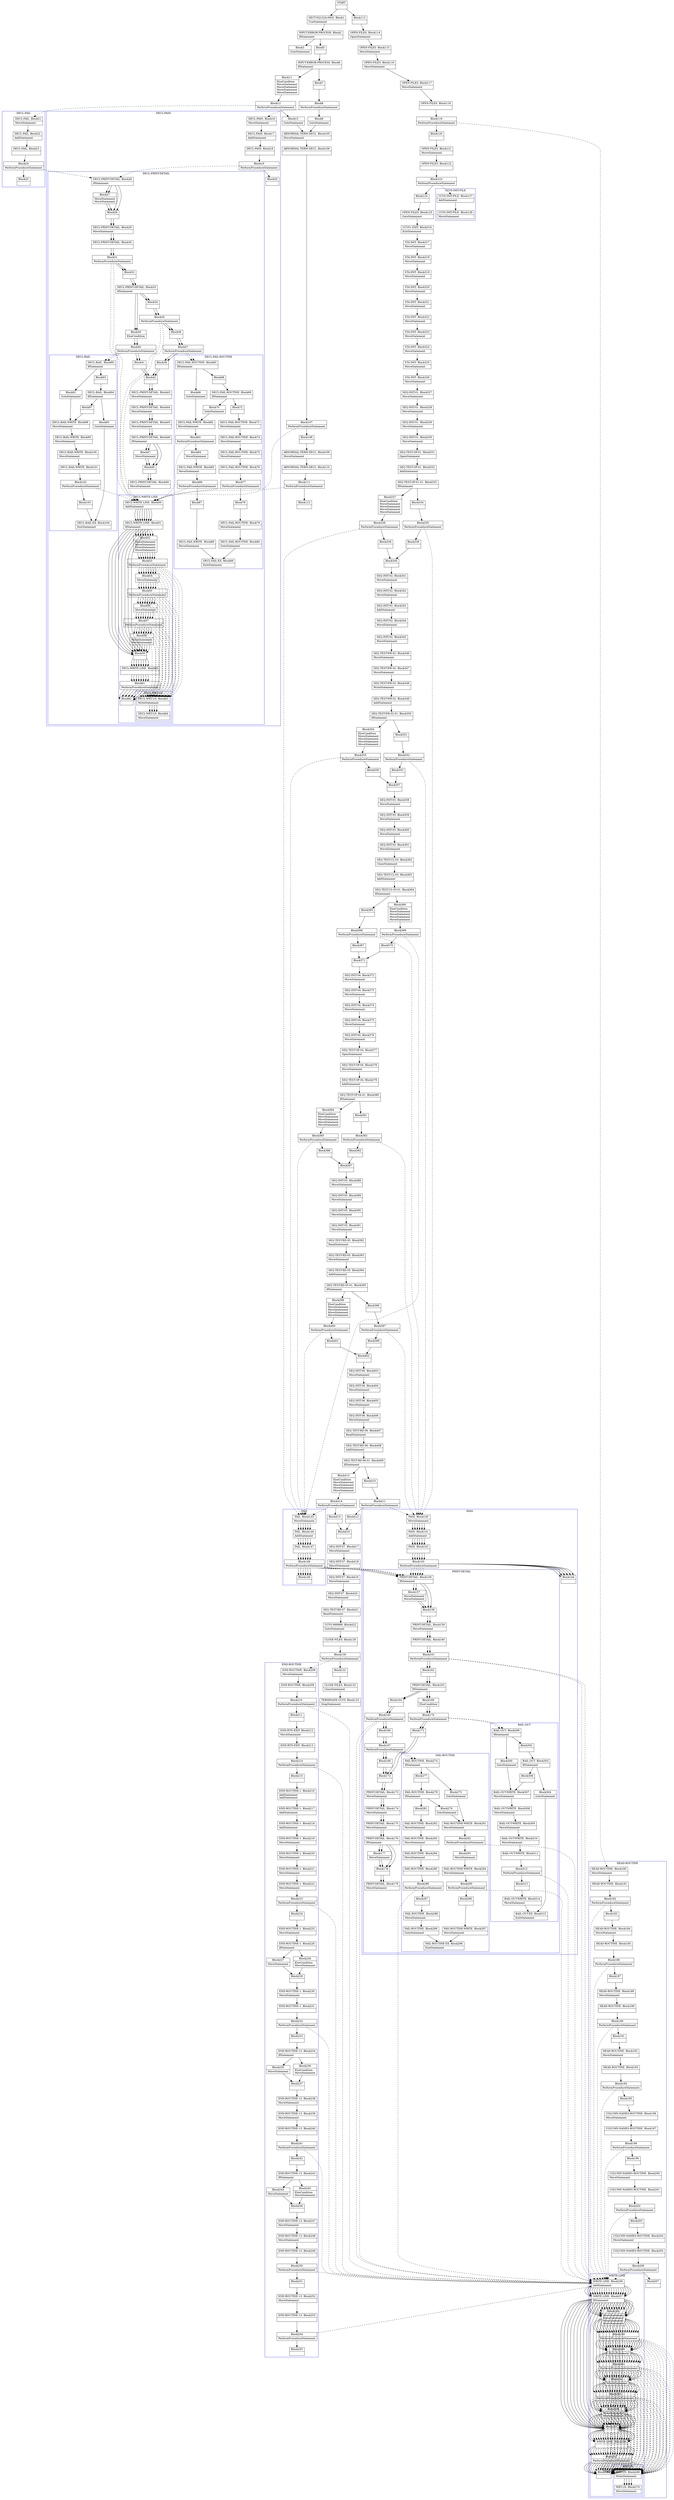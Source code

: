digraph Cfg {
compound=true;
node [
shape = "record"
]

edge [
arrowtail = "empty"
]
Block0 [
label = "{START|}"
]
Block1 [
label = "{SECT-SQ122A-0002. Block1|UseStatement\l}"
]
Block2 [
label = "{INPUT-ERROR-PROCESS. Block2|IfStatement\l}"
]
Block3 [
label = "{Block3|GotoStatement\l}"
]
Block5 [
label = "{Block5|}"
]
Block6 [
label = "{INPUT-ERROR-PROCESS. Block6|IfStatement\l}"
]
Block7 [
label = "{Block7|}"
]
Block8 [
label = "{Block8|PerformProcedureStatement\l}"
]
subgraph cluster_1{
color = blue;
label = "DECL-PASS";
Block16 [
label = "{DECL-PASS. Block16|MoveStatement\l}"
]
Block17 [
label = "{DECL-PASS. Block17|AddStatement\l}"
]
Block18 [
label = "{DECL-PASS. Block18|}"
]
Block19 [
label = "{Block19|PerformProcedureStatement\l}"
]
subgraph cluster_3{
color = blue;
label = "DECL-PRINT-DETAIL";
Block26 [
label = "{DECL-PRINT-DETAIL. Block26|IfStatement\l}"
]
Block27 [
label = "{Block27|MoveStatement\lMoveStatement\l}"
]
Block28 [
label = "{Block28|}"
]
Block29 [
label = "{DECL-PRINT-DETAIL. Block29|MoveStatement\l}"
]
Block30 [
label = "{DECL-PRINT-DETAIL. Block30|}"
]
Block31 [
label = "{Block31|PerformProcedureStatement\l}"
]
subgraph cluster_5{
color = blue;
label = "DECL-WRITE-LINE";
Block50 [
label = "{DECL-WRITE-LINE. Block50|AddStatement\l}"
]
Block51 [
label = "{DECL-WRITE-LINE. Block51|IfStatement\l}"
]
Block52 [
label = "{Block52|MoveStatement\lMoveStatement\lWriteStatement\lMoveStatement\l}"
]
Block53 [
label = "{Block53|PerformProcedureStatement\l}"
]
subgraph cluster_9{
color = blue;
label = "DECL-WRT-LN";
Block63 [
label = "{DECL-WRT-LN. Block63|WriteStatement\l}"
]
Block64 [
label = "{DECL-WRT-LN. Block64|MoveStatement\l}"
]
Block63 -> Block64

}
Block53 -> Block63 [style=dashed]

Block54 [
label = "{Block54|MoveStatement\l}"
]
Block55 [
label = "{Block55|PerformProcedureStatement\l}"
]
subgraph cluster_10{
color = blue;
label = "DECL-WRT-LN";
Block63 [
label = "{DECL-WRT-LN. Block63|WriteStatement\l}"
]
Block64 [
label = "{DECL-WRT-LN. Block64|MoveStatement\l}"
]
Block63 -> Block64

}
Block55 -> Block63 [style=dashed]

Block56 [
label = "{Block56|MoveStatement\l}"
]
Block57 [
label = "{Block57|PerformProcedureStatement\l}"
]
subgraph cluster_11{
color = blue;
label = "DECL-WRT-LN";
Block63 [
label = "{DECL-WRT-LN. Block63|WriteStatement\l}"
]
Block64 [
label = "{DECL-WRT-LN. Block64|MoveStatement\l}"
]
Block63 -> Block64

}
Block57 -> Block63 [style=dashed]

Block58 [
label = "{Block58|MoveStatement\lMoveStatement\l}"
]
Block59 [
label = "{Block59|}"
]
Block60 [
label = "{DECL-WRITE-LINE. Block60|}"
]
Block61 [
label = "{Block61|PerformProcedureStatement\l}"
]
subgraph cluster_12{
color = blue;
label = "DECL-WRT-LN";
Block63 [
label = "{DECL-WRT-LN. Block63|WriteStatement\l}"
]
Block64 [
label = "{DECL-WRT-LN. Block64|MoveStatement\l}"
]
Block63 -> Block64

}
Block61 -> Block63 [style=dashed]

Block62 [
label = "{Block62|}"
]
Block50 -> Block51
Block51 -> Block52
Block51 -> Block59
Block52 -> Block53
Block53 -> Block54
Block54 -> Block55
Block55 -> Block56
Block56 -> Block57
Block57 -> Block58
Block58 -> Block59
Block59 -> Block60
Block60 -> Block61
Block61 -> Block62

}
Block31 -> Block50 [style=dashed]

Block32 [
label = "{Block32|}"
]
Block33 [
label = "{DECL-PRINT-DETAIL. Block33|IfStatement\l}"
]
Block34 [
label = "{Block34|}"
]
Block35 [
label = "{Block35|PerformProcedureStatement\l}"
]
subgraph cluster_6{
color = blue;
label = "DECL-WRITE-LINE";
Block50 [
label = "{DECL-WRITE-LINE. Block50|AddStatement\l}"
]
Block51 [
label = "{DECL-WRITE-LINE. Block51|IfStatement\l}"
]
Block52 [
label = "{Block52|MoveStatement\lMoveStatement\lWriteStatement\lMoveStatement\l}"
]
Block53 [
label = "{Block53|PerformProcedureStatement\l}"
]
Block53 -> Block63 [style=dashed]

Block54 [
label = "{Block54|MoveStatement\l}"
]
Block55 [
label = "{Block55|PerformProcedureStatement\l}"
]
Block55 -> Block63 [style=dashed]

Block56 [
label = "{Block56|MoveStatement\l}"
]
Block57 [
label = "{Block57|PerformProcedureStatement\l}"
]
Block57 -> Block63 [style=dashed]

Block58 [
label = "{Block58|MoveStatement\lMoveStatement\l}"
]
Block59 [
label = "{Block59|}"
]
Block60 [
label = "{DECL-WRITE-LINE. Block60|}"
]
Block61 [
label = "{Block61|PerformProcedureStatement\l}"
]
Block61 -> Block63 [style=dashed]

Block62 [
label = "{Block62|}"
]
Block50 -> Block51
Block51 -> Block52
Block51 -> Block59
Block52 -> Block53
Block53 -> Block54
Block54 -> Block55
Block55 -> Block56
Block56 -> Block57
Block57 -> Block58
Block58 -> Block59
Block59 -> Block60
Block60 -> Block61
Block61 -> Block62

}
Block35 -> Block50 [style=dashed]

Block36 [
label = "{Block36|}"
]
Block37 [
label = "{Block37|PerformProcedureStatement\l}"
]
subgraph cluster_7{
color = blue;
label = "DECL-FAIL-ROUTINE";
Block65 [
label = "{DECL-FAIL-ROUTINE. Block65|IfStatement\l}"
]
Block66 [
label = "{Block66|GotoStatement\l}"
]
Block82 [
label = "{DECL-FAIL-WRITE. Block82|MoveStatement\l}"
]
Block83 [
label = "{Block83|PerformProcedureStatement\l}"
]
subgraph cluster_14{
color = blue;
label = "DECL-WRITE-LINE";
Block50 [
label = "{DECL-WRITE-LINE. Block50|AddStatement\l}"
]
Block51 [
label = "{DECL-WRITE-LINE. Block51|IfStatement\l}"
]
Block52 [
label = "{Block52|MoveStatement\lMoveStatement\lWriteStatement\lMoveStatement\l}"
]
Block53 [
label = "{Block53|PerformProcedureStatement\l}"
]
Block53 -> Block63 [style=dashed]

Block54 [
label = "{Block54|MoveStatement\l}"
]
Block55 [
label = "{Block55|PerformProcedureStatement\l}"
]
Block55 -> Block63 [style=dashed]

Block56 [
label = "{Block56|MoveStatement\l}"
]
Block57 [
label = "{Block57|PerformProcedureStatement\l}"
]
Block57 -> Block63 [style=dashed]

Block58 [
label = "{Block58|MoveStatement\lMoveStatement\l}"
]
Block59 [
label = "{Block59|}"
]
Block60 [
label = "{DECL-WRITE-LINE. Block60|}"
]
Block61 [
label = "{Block61|PerformProcedureStatement\l}"
]
Block61 -> Block63 [style=dashed]

Block62 [
label = "{Block62|}"
]
Block50 -> Block51
Block51 -> Block52
Block51 -> Block59
Block52 -> Block53
Block53 -> Block54
Block54 -> Block55
Block55 -> Block56
Block56 -> Block57
Block57 -> Block58
Block58 -> Block59
Block59 -> Block60
Block60 -> Block61
Block61 -> Block62

}
Block83 -> Block50 [style=dashed]

Block84 [
label = "{Block84|MoveStatement\l}"
]
Block85 [
label = "{DECL-FAIL-WRITE. Block85|MoveStatement\l}"
]
Block86 [
label = "{Block86|PerformProcedureStatement\l}"
]
subgraph cluster_15{
color = blue;
label = "DECL-WRITE-LINE";
Block50 [
label = "{DECL-WRITE-LINE. Block50|AddStatement\l}"
]
Block51 [
label = "{DECL-WRITE-LINE. Block51|IfStatement\l}"
]
Block52 [
label = "{Block52|MoveStatement\lMoveStatement\lWriteStatement\lMoveStatement\l}"
]
Block53 [
label = "{Block53|PerformProcedureStatement\l}"
]
Block53 -> Block63 [style=dashed]

Block54 [
label = "{Block54|MoveStatement\l}"
]
Block55 [
label = "{Block55|PerformProcedureStatement\l}"
]
Block55 -> Block63 [style=dashed]

Block56 [
label = "{Block56|MoveStatement\l}"
]
Block57 [
label = "{Block57|PerformProcedureStatement\l}"
]
Block57 -> Block63 [style=dashed]

Block58 [
label = "{Block58|MoveStatement\lMoveStatement\l}"
]
Block59 [
label = "{Block59|}"
]
Block60 [
label = "{DECL-WRITE-LINE. Block60|}"
]
Block61 [
label = "{Block61|PerformProcedureStatement\l}"
]
Block61 -> Block63 [style=dashed]

Block62 [
label = "{Block62|}"
]
Block50 -> Block51
Block51 -> Block52
Block51 -> Block59
Block52 -> Block53
Block53 -> Block54
Block54 -> Block55
Block55 -> Block56
Block56 -> Block57
Block57 -> Block58
Block58 -> Block59
Block59 -> Block60
Block60 -> Block61
Block61 -> Block62

}
Block86 -> Block50 [style=dashed]

Block87 [
label = "{Block87|}"
]
Block88 [
label = "{DECL-FAIL-WRITE. Block88|MoveStatement\l}"
]
Block89 [
label = "{DECL-FAIL-EX. Block89|ExitStatement\l}"
]
Block68 [
label = "{Block68|}"
]
Block69 [
label = "{DECL-FAIL-ROUTINE. Block69|IfStatement\l}"
]
Block70 [
label = "{Block70|GotoStatement\l}"
]
Block72 [
label = "{Block72|}"
]
Block73 [
label = "{DECL-FAIL-ROUTINE. Block73|MoveStatement\l}"
]
Block74 [
label = "{DECL-FAIL-ROUTINE. Block74|MoveStatement\l}"
]
Block75 [
label = "{DECL-FAIL-ROUTINE. Block75|MoveStatement\l}"
]
Block76 [
label = "{DECL-FAIL-ROUTINE. Block76|}"
]
Block77 [
label = "{Block77|PerformProcedureStatement\l}"
]
subgraph cluster_13{
color = blue;
label = "DECL-WRITE-LINE";
Block50 [
label = "{DECL-WRITE-LINE. Block50|AddStatement\l}"
]
Block51 [
label = "{DECL-WRITE-LINE. Block51|IfStatement\l}"
]
Block52 [
label = "{Block52|MoveStatement\lMoveStatement\lWriteStatement\lMoveStatement\l}"
]
Block53 [
label = "{Block53|PerformProcedureStatement\l}"
]
Block53 -> Block63 [style=dashed]

Block54 [
label = "{Block54|MoveStatement\l}"
]
Block55 [
label = "{Block55|PerformProcedureStatement\l}"
]
Block55 -> Block63 [style=dashed]

Block56 [
label = "{Block56|MoveStatement\l}"
]
Block57 [
label = "{Block57|PerformProcedureStatement\l}"
]
Block57 -> Block63 [style=dashed]

Block58 [
label = "{Block58|MoveStatement\lMoveStatement\l}"
]
Block59 [
label = "{Block59|}"
]
Block60 [
label = "{DECL-WRITE-LINE. Block60|}"
]
Block61 [
label = "{Block61|PerformProcedureStatement\l}"
]
Block61 -> Block63 [style=dashed]

Block62 [
label = "{Block62|}"
]
Block50 -> Block51
Block51 -> Block52
Block51 -> Block59
Block52 -> Block53
Block53 -> Block54
Block54 -> Block55
Block55 -> Block56
Block56 -> Block57
Block57 -> Block58
Block58 -> Block59
Block59 -> Block60
Block60 -> Block61
Block61 -> Block62

}
Block77 -> Block50 [style=dashed]

Block78 [
label = "{Block78|}"
]
Block79 [
label = "{DECL-FAIL-ROUTINE. Block79|MoveStatement\l}"
]
Block80 [
label = "{DECL-FAIL-ROUTINE. Block80|GotoStatement\l}"
]
Block65 -> Block66
Block65 -> Block68
Block66 -> Block82
Block82 -> Block83
Block83 -> Block84
Block84 -> Block85
Block85 -> Block86
Block86 -> Block87
Block87 -> Block88
Block88 -> Block89
Block68 -> Block69
Block69 -> Block70
Block69 -> Block72
Block70 -> Block82
Block72 -> Block73
Block73 -> Block74
Block74 -> Block75
Block75 -> Block76
Block76 -> Block77
Block77 -> Block78
Block78 -> Block79
Block79 -> Block80
Block80 -> Block89

}
Block37 -> Block65 [style=dashed]

Block38 [
label = "{Block38|}"
]
Block42 [
label = "{Block42|}"
]
Block43 [
label = "{DECL-PRINT-DETAIL. Block43|MoveStatement\l}"
]
Block44 [
label = "{DECL-PRINT-DETAIL. Block44|MoveStatement\l}"
]
Block45 [
label = "{DECL-PRINT-DETAIL. Block45|MoveStatement\l}"
]
Block46 [
label = "{DECL-PRINT-DETAIL. Block46|IfStatement\l}"
]
Block47 [
label = "{Block47|MoveStatement\l}"
]
Block48 [
label = "{Block48|}"
]
Block49 [
label = "{DECL-PRINT-DETAIL. Block49|MoveStatement\l}"
]
Block39 [
label = "{Block39|ElseCondition\l}"
]
Block40 [
label = "{Block40|PerformProcedureStatement\l}"
]
subgraph cluster_8{
color = blue;
label = "DECL-BAIL";
Block90 [
label = "{DECL-BAIL. Block90|IfStatement\l}"
]
Block91 [
label = "{Block91|GotoStatement\l}"
]
Block98 [
label = "{DECL-BAIL-WRITE. Block98|MoveStatement\l}"
]
Block99 [
label = "{DECL-BAIL-WRITE. Block99|MoveStatement\l}"
]
Block100 [
label = "{DECL-BAIL-WRITE. Block100|MoveStatement\l}"
]
Block101 [
label = "{DECL-BAIL-WRITE. Block101|}"
]
Block102 [
label = "{Block102|PerformProcedureStatement\l}"
]
subgraph cluster_16{
color = blue;
label = "DECL-WRITE-LINE";
Block50 [
label = "{DECL-WRITE-LINE. Block50|AddStatement\l}"
]
Block51 [
label = "{DECL-WRITE-LINE. Block51|IfStatement\l}"
]
Block52 [
label = "{Block52|MoveStatement\lMoveStatement\lWriteStatement\lMoveStatement\l}"
]
Block53 [
label = "{Block53|PerformProcedureStatement\l}"
]
Block53 -> Block63 [style=dashed]

Block54 [
label = "{Block54|MoveStatement\l}"
]
Block55 [
label = "{Block55|PerformProcedureStatement\l}"
]
Block55 -> Block63 [style=dashed]

Block56 [
label = "{Block56|MoveStatement\l}"
]
Block57 [
label = "{Block57|PerformProcedureStatement\l}"
]
Block57 -> Block63 [style=dashed]

Block58 [
label = "{Block58|MoveStatement\lMoveStatement\l}"
]
Block59 [
label = "{Block59|}"
]
Block60 [
label = "{DECL-WRITE-LINE. Block60|}"
]
Block61 [
label = "{Block61|PerformProcedureStatement\l}"
]
Block61 -> Block63 [style=dashed]

Block62 [
label = "{Block62|}"
]
Block50 -> Block51
Block51 -> Block52
Block51 -> Block59
Block52 -> Block53
Block53 -> Block54
Block54 -> Block55
Block55 -> Block56
Block56 -> Block57
Block57 -> Block58
Block58 -> Block59
Block59 -> Block60
Block60 -> Block61
Block61 -> Block62

}
Block102 -> Block50 [style=dashed]

Block103 [
label = "{Block103|}"
]
Block104 [
label = "{DECL-BAIL-EX. Block104|ExitStatement\l}"
]
Block93 [
label = "{Block93|}"
]
Block94 [
label = "{DECL-BAIL. Block94|IfStatement\l}"
]
Block95 [
label = "{Block95|GotoStatement\l}"
]
Block97 [
label = "{Block97|}"
]
Block90 -> Block91
Block90 -> Block93
Block91 -> Block98
Block98 -> Block99
Block99 -> Block100
Block100 -> Block101
Block101 -> Block102
Block102 -> Block103
Block103 -> Block104
Block93 -> Block94
Block94 -> Block95
Block94 -> Block97
Block95 -> Block104
Block97 -> Block98

}
Block40 -> Block90 [style=dashed]

Block41 [
label = "{Block41|}"
]
Block26 -> Block27
Block26 -> Block28
Block27 -> Block28
Block28 -> Block29
Block29 -> Block30
Block30 -> Block31
Block31 -> Block32
Block32 -> Block33
Block33 -> Block34
Block33 -> Block39
Block34 -> Block35
Block35 -> Block36
Block36 -> Block37
Block37 -> Block38
Block38 -> Block42
Block42 -> Block43
Block43 -> Block44
Block44 -> Block45
Block45 -> Block46
Block46 -> Block47
Block46 -> Block48
Block47 -> Block48
Block48 -> Block49
Block39 -> Block40
Block40 -> Block41
Block41 -> Block42

}
Block19 -> Block26 [style=dashed]

Block20 [
label = "{Block20|}"
]
Block16 -> Block17
Block17 -> Block18
Block18 -> Block19
Block19 -> Block20

}
Block8 -> Block16 [style=dashed]

Block9 [
label = "{Block9|GotoStatement\l}"
]
Block105 [
label = "{ABNORMAL-TERM-DECL. Block105|MoveStatement\l}"
]
Block106 [
label = "{ABNORMAL-TERM-DECL. Block106|}"
]
Block107 [
label = "{Block107|PerformProcedureStatement\l}"
]
subgraph cluster_17{
color = blue;
label = "DECL-WRITE-LINE";
Block50 [
label = "{DECL-WRITE-LINE. Block50|AddStatement\l}"
]
Block51 [
label = "{DECL-WRITE-LINE. Block51|IfStatement\l}"
]
Block52 [
label = "{Block52|MoveStatement\lMoveStatement\lWriteStatement\lMoveStatement\l}"
]
Block53 [
label = "{Block53|PerformProcedureStatement\l}"
]
Block53 -> Block63 [style=dashed]

Block54 [
label = "{Block54|MoveStatement\l}"
]
Block55 [
label = "{Block55|PerformProcedureStatement\l}"
]
Block55 -> Block63 [style=dashed]

Block56 [
label = "{Block56|MoveStatement\l}"
]
Block57 [
label = "{Block57|PerformProcedureStatement\l}"
]
Block57 -> Block63 [style=dashed]

Block58 [
label = "{Block58|MoveStatement\lMoveStatement\l}"
]
Block59 [
label = "{Block59|}"
]
Block60 [
label = "{DECL-WRITE-LINE. Block60|}"
]
Block61 [
label = "{Block61|PerformProcedureStatement\l}"
]
Block61 -> Block63 [style=dashed]

Block62 [
label = "{Block62|}"
]
Block50 -> Block51
Block51 -> Block52
Block51 -> Block59
Block52 -> Block53
Block53 -> Block54
Block54 -> Block55
Block55 -> Block56
Block56 -> Block57
Block57 -> Block58
Block58 -> Block59
Block59 -> Block60
Block60 -> Block61
Block61 -> Block62

}
Block107 -> Block50 [style=dashed]

Block108 [
label = "{Block108|}"
]
Block109 [
label = "{ABNORMAL-TERM-DECL. Block109|MoveStatement\l}"
]
Block110 [
label = "{ABNORMAL-TERM-DECL. Block110|}"
]
Block111 [
label = "{Block111|PerformProcedureStatement\l}"
]
subgraph cluster_18{
color = blue;
label = "DECL-WRITE-LINE";
Block50 [
label = "{DECL-WRITE-LINE. Block50|AddStatement\l}"
]
Block51 [
label = "{DECL-WRITE-LINE. Block51|IfStatement\l}"
]
Block52 [
label = "{Block52|MoveStatement\lMoveStatement\lWriteStatement\lMoveStatement\l}"
]
Block53 [
label = "{Block53|PerformProcedureStatement\l}"
]
Block53 -> Block63 [style=dashed]

Block54 [
label = "{Block54|MoveStatement\l}"
]
Block55 [
label = "{Block55|PerformProcedureStatement\l}"
]
Block55 -> Block63 [style=dashed]

Block56 [
label = "{Block56|MoveStatement\l}"
]
Block57 [
label = "{Block57|PerformProcedureStatement\l}"
]
Block57 -> Block63 [style=dashed]

Block58 [
label = "{Block58|MoveStatement\lMoveStatement\l}"
]
Block59 [
label = "{Block59|}"
]
Block60 [
label = "{DECL-WRITE-LINE. Block60|}"
]
Block61 [
label = "{Block61|PerformProcedureStatement\l}"
]
Block61 -> Block63 [style=dashed]

Block62 [
label = "{Block62|}"
]
Block50 -> Block51
Block51 -> Block52
Block51 -> Block59
Block52 -> Block53
Block53 -> Block54
Block54 -> Block55
Block55 -> Block56
Block56 -> Block57
Block57 -> Block58
Block58 -> Block59
Block59 -> Block60
Block60 -> Block61
Block61 -> Block62

}
Block111 -> Block50 [style=dashed]

Block112 [
label = "{Block112|}"
]
Block11 [
label = "{Block11|ElseCondition\lMoveStatement\lMoveStatement\lMoveStatement\lMoveStatement\l}"
]
Block12 [
label = "{Block12|PerformProcedureStatement\l}"
]
subgraph cluster_2{
color = blue;
label = "DECL-FAIL";
Block21 [
label = "{DECL-FAIL. Block21|MoveStatement\l}"
]
Block22 [
label = "{DECL-FAIL. Block22|AddStatement\l}"
]
Block23 [
label = "{DECL-FAIL. Block23|}"
]
Block24 [
label = "{Block24|PerformProcedureStatement\l}"
]
subgraph cluster_4{
color = blue;
label = "DECL-PRINT-DETAIL";
Block26 [
label = "{DECL-PRINT-DETAIL. Block26|IfStatement\l}"
]
Block27 [
label = "{Block27|MoveStatement\lMoveStatement\l}"
]
Block28 [
label = "{Block28|}"
]
Block29 [
label = "{DECL-PRINT-DETAIL. Block29|MoveStatement\l}"
]
Block30 [
label = "{DECL-PRINT-DETAIL. Block30|}"
]
Block31 [
label = "{Block31|PerformProcedureStatement\l}"
]
Block31 -> Block50 [style=dashed]

Block32 [
label = "{Block32|}"
]
Block33 [
label = "{DECL-PRINT-DETAIL. Block33|IfStatement\l}"
]
Block34 [
label = "{Block34|}"
]
Block35 [
label = "{Block35|PerformProcedureStatement\l}"
]
Block35 -> Block50 [style=dashed]

Block36 [
label = "{Block36|}"
]
Block37 [
label = "{Block37|PerformProcedureStatement\l}"
]
Block37 -> Block65 [style=dashed]

Block38 [
label = "{Block38|}"
]
Block42 [
label = "{Block42|}"
]
Block43 [
label = "{DECL-PRINT-DETAIL. Block43|MoveStatement\l}"
]
Block44 [
label = "{DECL-PRINT-DETAIL. Block44|MoveStatement\l}"
]
Block45 [
label = "{DECL-PRINT-DETAIL. Block45|MoveStatement\l}"
]
Block46 [
label = "{DECL-PRINT-DETAIL. Block46|IfStatement\l}"
]
Block47 [
label = "{Block47|MoveStatement\l}"
]
Block48 [
label = "{Block48|}"
]
Block49 [
label = "{DECL-PRINT-DETAIL. Block49|MoveStatement\l}"
]
Block39 [
label = "{Block39|ElseCondition\l}"
]
Block40 [
label = "{Block40|PerformProcedureStatement\l}"
]
Block40 -> Block90 [style=dashed]

Block41 [
label = "{Block41|}"
]
Block26 -> Block27
Block26 -> Block28
Block27 -> Block28
Block28 -> Block29
Block29 -> Block30
Block30 -> Block31
Block31 -> Block32
Block32 -> Block33
Block33 -> Block34
Block33 -> Block39
Block34 -> Block35
Block35 -> Block36
Block36 -> Block37
Block37 -> Block38
Block38 -> Block42
Block42 -> Block43
Block43 -> Block44
Block44 -> Block45
Block45 -> Block46
Block46 -> Block47
Block46 -> Block48
Block47 -> Block48
Block48 -> Block49
Block39 -> Block40
Block40 -> Block41
Block41 -> Block42

}
Block24 -> Block26 [style=dashed]

Block25 [
label = "{Block25|}"
]
Block21 -> Block22
Block22 -> Block23
Block23 -> Block24
Block24 -> Block25

}
Block12 -> Block21 [style=dashed]

Block13 [
label = "{Block13|GotoStatement\l}"
]
Block113 [
label = "{Block113|}"
]
Block114 [
label = "{OPEN-FILES. Block114|OpenStatement\l}"
]
Block115 [
label = "{OPEN-FILES. Block115|MoveStatement\l}"
]
Block116 [
label = "{OPEN-FILES. Block116|MoveStatement\l}"
]
Block117 [
label = "{OPEN-FILES. Block117|MoveStatement\l}"
]
Block118 [
label = "{OPEN-FILES. Block118|}"
]
Block119 [
label = "{Block119|PerformProcedureStatement\l}"
]
subgraph cluster_19{
color = blue;
label = "HEAD-ROUTINE";
Block180 [
label = "{HEAD-ROUTINE. Block180|MoveStatement\l}"
]
Block181 [
label = "{HEAD-ROUTINE. Block181|}"
]
Block182 [
label = "{Block182|PerformProcedureStatement\l}"
]
subgraph cluster_30{
color = blue;
label = "WRITE-LINE";
Block256 [
label = "{WRITE-LINE. Block256|AddStatement\l}"
]
Block257 [
label = "{WRITE-LINE. Block257|IfStatement\l}"
]
Block258 [
label = "{Block258|MoveStatement\lMoveStatement\lWriteStatement\lMoveStatement\l}"
]
Block259 [
label = "{Block259|PerformProcedureStatement\l}"
]
subgraph cluster_44{
color = blue;
label = "WRT-LN";
Block269 [
label = "{WRT-LN. Block269|WriteStatement\l}"
]
Block270 [
label = "{WRT-LN. Block270|MoveStatement\l}"
]
Block269 -> Block270

}
Block259 -> Block269 [style=dashed]

Block260 [
label = "{Block260|MoveStatement\l}"
]
Block261 [
label = "{Block261|PerformProcedureStatement\l}"
]
subgraph cluster_45{
color = blue;
label = "WRT-LN";
Block269 [
label = "{WRT-LN. Block269|WriteStatement\l}"
]
Block270 [
label = "{WRT-LN. Block270|MoveStatement\l}"
]
Block269 -> Block270

}
Block261 -> Block269 [style=dashed]

Block262 [
label = "{Block262|MoveStatement\l}"
]
Block263 [
label = "{Block263|PerformProcedureStatement\l}"
]
subgraph cluster_46{
color = blue;
label = "WRT-LN";
Block269 [
label = "{WRT-LN. Block269|WriteStatement\l}"
]
Block270 [
label = "{WRT-LN. Block270|MoveStatement\l}"
]
Block269 -> Block270

}
Block263 -> Block269 [style=dashed]

Block264 [
label = "{Block264|MoveStatement\lMoveStatement\l}"
]
Block265 [
label = "{Block265|}"
]
Block266 [
label = "{WRITE-LINE. Block266|}"
]
Block267 [
label = "{Block267|PerformProcedureStatement\l}"
]
subgraph cluster_47{
color = blue;
label = "WRT-LN";
Block269 [
label = "{WRT-LN. Block269|WriteStatement\l}"
]
Block270 [
label = "{WRT-LN. Block270|MoveStatement\l}"
]
Block269 -> Block270

}
Block267 -> Block269 [style=dashed]

Block268 [
label = "{Block268|}"
]
Block256 -> Block257
Block257 -> Block258
Block257 -> Block265
Block258 -> Block259
Block259 -> Block260
Block260 -> Block261
Block261 -> Block262
Block262 -> Block263
Block263 -> Block264
Block264 -> Block265
Block265 -> Block266
Block266 -> Block267
Block267 -> Block268

}
Block182 -> Block256 [style=dashed]

Block183 [
label = "{Block183|}"
]
Block184 [
label = "{HEAD-ROUTINE. Block184|MoveStatement\l}"
]
Block185 [
label = "{HEAD-ROUTINE. Block185|}"
]
Block186 [
label = "{Block186|PerformProcedureStatement\l}"
]
subgraph cluster_31{
color = blue;
label = "WRITE-LINE";
Block256 [
label = "{WRITE-LINE. Block256|AddStatement\l}"
]
Block257 [
label = "{WRITE-LINE. Block257|IfStatement\l}"
]
Block258 [
label = "{Block258|MoveStatement\lMoveStatement\lWriteStatement\lMoveStatement\l}"
]
Block259 [
label = "{Block259|PerformProcedureStatement\l}"
]
Block259 -> Block269 [style=dashed]

Block260 [
label = "{Block260|MoveStatement\l}"
]
Block261 [
label = "{Block261|PerformProcedureStatement\l}"
]
Block261 -> Block269 [style=dashed]

Block262 [
label = "{Block262|MoveStatement\l}"
]
Block263 [
label = "{Block263|PerformProcedureStatement\l}"
]
Block263 -> Block269 [style=dashed]

Block264 [
label = "{Block264|MoveStatement\lMoveStatement\l}"
]
Block265 [
label = "{Block265|}"
]
Block266 [
label = "{WRITE-LINE. Block266|}"
]
Block267 [
label = "{Block267|PerformProcedureStatement\l}"
]
Block267 -> Block269 [style=dashed]

Block268 [
label = "{Block268|}"
]
Block256 -> Block257
Block257 -> Block258
Block257 -> Block265
Block258 -> Block259
Block259 -> Block260
Block260 -> Block261
Block261 -> Block262
Block262 -> Block263
Block263 -> Block264
Block264 -> Block265
Block265 -> Block266
Block266 -> Block267
Block267 -> Block268

}
Block186 -> Block256 [style=dashed]

Block187 [
label = "{Block187|}"
]
Block188 [
label = "{HEAD-ROUTINE. Block188|MoveStatement\l}"
]
Block189 [
label = "{HEAD-ROUTINE. Block189|}"
]
Block190 [
label = "{Block190|PerformProcedureStatement\l}"
]
subgraph cluster_32{
color = blue;
label = "WRITE-LINE";
Block256 [
label = "{WRITE-LINE. Block256|AddStatement\l}"
]
Block257 [
label = "{WRITE-LINE. Block257|IfStatement\l}"
]
Block258 [
label = "{Block258|MoveStatement\lMoveStatement\lWriteStatement\lMoveStatement\l}"
]
Block259 [
label = "{Block259|PerformProcedureStatement\l}"
]
Block259 -> Block269 [style=dashed]

Block260 [
label = "{Block260|MoveStatement\l}"
]
Block261 [
label = "{Block261|PerformProcedureStatement\l}"
]
Block261 -> Block269 [style=dashed]

Block262 [
label = "{Block262|MoveStatement\l}"
]
Block263 [
label = "{Block263|PerformProcedureStatement\l}"
]
Block263 -> Block269 [style=dashed]

Block264 [
label = "{Block264|MoveStatement\lMoveStatement\l}"
]
Block265 [
label = "{Block265|}"
]
Block266 [
label = "{WRITE-LINE. Block266|}"
]
Block267 [
label = "{Block267|PerformProcedureStatement\l}"
]
Block267 -> Block269 [style=dashed]

Block268 [
label = "{Block268|}"
]
Block256 -> Block257
Block257 -> Block258
Block257 -> Block265
Block258 -> Block259
Block259 -> Block260
Block260 -> Block261
Block261 -> Block262
Block262 -> Block263
Block263 -> Block264
Block264 -> Block265
Block265 -> Block266
Block266 -> Block267
Block267 -> Block268

}
Block190 -> Block256 [style=dashed]

Block191 [
label = "{Block191|}"
]
Block192 [
label = "{HEAD-ROUTINE. Block192|MoveStatement\l}"
]
Block193 [
label = "{HEAD-ROUTINE. Block193|}"
]
Block194 [
label = "{Block194|PerformProcedureStatement\l}"
]
subgraph cluster_33{
color = blue;
label = "WRITE-LINE";
Block256 [
label = "{WRITE-LINE. Block256|AddStatement\l}"
]
Block257 [
label = "{WRITE-LINE. Block257|IfStatement\l}"
]
Block258 [
label = "{Block258|MoveStatement\lMoveStatement\lWriteStatement\lMoveStatement\l}"
]
Block259 [
label = "{Block259|PerformProcedureStatement\l}"
]
Block259 -> Block269 [style=dashed]

Block260 [
label = "{Block260|MoveStatement\l}"
]
Block261 [
label = "{Block261|PerformProcedureStatement\l}"
]
Block261 -> Block269 [style=dashed]

Block262 [
label = "{Block262|MoveStatement\l}"
]
Block263 [
label = "{Block263|PerformProcedureStatement\l}"
]
Block263 -> Block269 [style=dashed]

Block264 [
label = "{Block264|MoveStatement\lMoveStatement\l}"
]
Block265 [
label = "{Block265|}"
]
Block266 [
label = "{WRITE-LINE. Block266|}"
]
Block267 [
label = "{Block267|PerformProcedureStatement\l}"
]
Block267 -> Block269 [style=dashed]

Block268 [
label = "{Block268|}"
]
Block256 -> Block257
Block257 -> Block258
Block257 -> Block265
Block258 -> Block259
Block259 -> Block260
Block260 -> Block261
Block261 -> Block262
Block262 -> Block263
Block263 -> Block264
Block264 -> Block265
Block265 -> Block266
Block266 -> Block267
Block267 -> Block268

}
Block194 -> Block256 [style=dashed]

Block195 [
label = "{Block195|}"
]
Block196 [
label = "{COLUMN-NAMES-ROUTINE. Block196|MoveStatement\l}"
]
Block197 [
label = "{COLUMN-NAMES-ROUTINE. Block197|}"
]
Block198 [
label = "{Block198|PerformProcedureStatement\l}"
]
subgraph cluster_34{
color = blue;
label = "WRITE-LINE";
Block256 [
label = "{WRITE-LINE. Block256|AddStatement\l}"
]
Block257 [
label = "{WRITE-LINE. Block257|IfStatement\l}"
]
Block258 [
label = "{Block258|MoveStatement\lMoveStatement\lWriteStatement\lMoveStatement\l}"
]
Block259 [
label = "{Block259|PerformProcedureStatement\l}"
]
Block259 -> Block269 [style=dashed]

Block260 [
label = "{Block260|MoveStatement\l}"
]
Block261 [
label = "{Block261|PerformProcedureStatement\l}"
]
Block261 -> Block269 [style=dashed]

Block262 [
label = "{Block262|MoveStatement\l}"
]
Block263 [
label = "{Block263|PerformProcedureStatement\l}"
]
Block263 -> Block269 [style=dashed]

Block264 [
label = "{Block264|MoveStatement\lMoveStatement\l}"
]
Block265 [
label = "{Block265|}"
]
Block266 [
label = "{WRITE-LINE. Block266|}"
]
Block267 [
label = "{Block267|PerformProcedureStatement\l}"
]
Block267 -> Block269 [style=dashed]

Block268 [
label = "{Block268|}"
]
Block256 -> Block257
Block257 -> Block258
Block257 -> Block265
Block258 -> Block259
Block259 -> Block260
Block260 -> Block261
Block261 -> Block262
Block262 -> Block263
Block263 -> Block264
Block264 -> Block265
Block265 -> Block266
Block266 -> Block267
Block267 -> Block268

}
Block198 -> Block256 [style=dashed]

Block199 [
label = "{Block199|}"
]
Block200 [
label = "{COLUMN-NAMES-ROUTINE. Block200|MoveStatement\l}"
]
Block201 [
label = "{COLUMN-NAMES-ROUTINE. Block201|}"
]
Block202 [
label = "{Block202|PerformProcedureStatement\l}"
]
subgraph cluster_35{
color = blue;
label = "WRITE-LINE";
Block256 [
label = "{WRITE-LINE. Block256|AddStatement\l}"
]
Block257 [
label = "{WRITE-LINE. Block257|IfStatement\l}"
]
Block258 [
label = "{Block258|MoveStatement\lMoveStatement\lWriteStatement\lMoveStatement\l}"
]
Block259 [
label = "{Block259|PerformProcedureStatement\l}"
]
Block259 -> Block269 [style=dashed]

Block260 [
label = "{Block260|MoveStatement\l}"
]
Block261 [
label = "{Block261|PerformProcedureStatement\l}"
]
Block261 -> Block269 [style=dashed]

Block262 [
label = "{Block262|MoveStatement\l}"
]
Block263 [
label = "{Block263|PerformProcedureStatement\l}"
]
Block263 -> Block269 [style=dashed]

Block264 [
label = "{Block264|MoveStatement\lMoveStatement\l}"
]
Block265 [
label = "{Block265|}"
]
Block266 [
label = "{WRITE-LINE. Block266|}"
]
Block267 [
label = "{Block267|PerformProcedureStatement\l}"
]
Block267 -> Block269 [style=dashed]

Block268 [
label = "{Block268|}"
]
Block256 -> Block257
Block257 -> Block258
Block257 -> Block265
Block258 -> Block259
Block259 -> Block260
Block260 -> Block261
Block261 -> Block262
Block262 -> Block263
Block263 -> Block264
Block264 -> Block265
Block265 -> Block266
Block266 -> Block267
Block267 -> Block268

}
Block202 -> Block256 [style=dashed]

Block203 [
label = "{Block203|}"
]
Block204 [
label = "{COLUMN-NAMES-ROUTINE. Block204|MoveStatement\l}"
]
Block205 [
label = "{COLUMN-NAMES-ROUTINE. Block205|}"
]
Block206 [
label = "{Block206|PerformProcedureStatement\l}"
]
subgraph cluster_36{
color = blue;
label = "WRITE-LINE";
Block256 [
label = "{WRITE-LINE. Block256|AddStatement\l}"
]
Block257 [
label = "{WRITE-LINE. Block257|IfStatement\l}"
]
Block258 [
label = "{Block258|MoveStatement\lMoveStatement\lWriteStatement\lMoveStatement\l}"
]
Block259 [
label = "{Block259|PerformProcedureStatement\l}"
]
Block259 -> Block269 [style=dashed]

Block260 [
label = "{Block260|MoveStatement\l}"
]
Block261 [
label = "{Block261|PerformProcedureStatement\l}"
]
Block261 -> Block269 [style=dashed]

Block262 [
label = "{Block262|MoveStatement\l}"
]
Block263 [
label = "{Block263|PerformProcedureStatement\l}"
]
Block263 -> Block269 [style=dashed]

Block264 [
label = "{Block264|MoveStatement\lMoveStatement\l}"
]
Block265 [
label = "{Block265|}"
]
Block266 [
label = "{WRITE-LINE. Block266|}"
]
Block267 [
label = "{Block267|PerformProcedureStatement\l}"
]
Block267 -> Block269 [style=dashed]

Block268 [
label = "{Block268|}"
]
Block256 -> Block257
Block257 -> Block258
Block257 -> Block265
Block258 -> Block259
Block259 -> Block260
Block260 -> Block261
Block261 -> Block262
Block262 -> Block263
Block263 -> Block264
Block264 -> Block265
Block265 -> Block266
Block266 -> Block267
Block267 -> Block268

}
Block206 -> Block256 [style=dashed]

Block207 [
label = "{Block207|}"
]
Block180 -> Block181
Block181 -> Block182
Block182 -> Block183
Block183 -> Block184
Block184 -> Block185
Block185 -> Block186
Block186 -> Block187
Block187 -> Block188
Block188 -> Block189
Block189 -> Block190
Block190 -> Block191
Block191 -> Block192
Block192 -> Block193
Block193 -> Block194
Block194 -> Block195
Block195 -> Block196
Block196 -> Block197
Block197 -> Block198
Block198 -> Block199
Block199 -> Block200
Block200 -> Block201
Block201 -> Block202
Block202 -> Block203
Block203 -> Block204
Block204 -> Block205
Block205 -> Block206
Block206 -> Block207

}
Block119 -> Block180 [style=dashed]

Block120 [
label = "{Block120|}"
]
Block121 [
label = "{OPEN-FILES. Block121|MoveStatement\l}"
]
Block122 [
label = "{OPEN-FILES. Block122|}"
]
Block123 [
label = "{Block123|PerformProcedureStatement\l}"
]
subgraph cluster_20{
color = blue;
label = "CCVS-INIT-FILE";
Block127 [
label = "{CCVS-INIT-FILE. Block127|AddStatement\l}"
]
Block128 [
label = "{CCVS-INIT-FILE. Block128|MoveStatement\l}"
]
Block127 -> Block128

}
Block123 -> Block127 [style=dashed]

Block124 [
label = "{Block124|}"
]
Block125 [
label = "{OPEN-FILES. Block125|GotoStatement\l}"
]
Block316 [
label = "{CCVS1-EXIT. Block316|ExitStatement\l}"
]
Block317 [
label = "{STA-INIT. Block317|MoveStatement\l}"
]
Block318 [
label = "{STA-INIT. Block318|MoveStatement\l}"
]
Block319 [
label = "{STA-INIT. Block319|MoveStatement\l}"
]
Block320 [
label = "{STA-INIT. Block320|MoveStatement\l}"
]
Block321 [
label = "{STA-INIT. Block321|MoveStatement\l}"
]
Block322 [
label = "{STA-INIT. Block322|MoveStatement\l}"
]
Block323 [
label = "{STA-INIT. Block323|MoveStatement\l}"
]
Block324 [
label = "{STA-INIT. Block324|MoveStatement\l}"
]
Block325 [
label = "{STA-INIT. Block325|MoveStatement\l}"
]
Block326 [
label = "{STA-INIT. Block326|MoveStatement\l}"
]
Block327 [
label = "{SEQ-INIT-01. Block327|MoveStatement\l}"
]
Block328 [
label = "{SEQ-INIT-01. Block328|MoveStatement\l}"
]
Block329 [
label = "{SEQ-INIT-01. Block329|MoveStatement\l}"
]
Block330 [
label = "{SEQ-INIT-01. Block330|MoveStatement\l}"
]
Block331 [
label = "{SEQ-TEST-OP-01. Block331|OpenStatement\l}"
]
Block332 [
label = "{SEQ-TEST-OP-01. Block332|AddStatement\l}"
]
Block333 [
label = "{SEQ-TEST-OP-01-01. Block333|IfStatement\l}"
]
Block334 [
label = "{Block334|}"
]
Block335 [
label = "{Block335|PerformProcedureStatement\l}"
]
subgraph cluster_53{
color = blue;
label = "PASS";
Block140 [
label = "{PASS. Block140|MoveStatement\l}"
]
Block141 [
label = "{PASS. Block141|AddStatement\l}"
]
Block142 [
label = "{PASS. Block142|}"
]
Block143 [
label = "{Block143|PerformProcedureStatement\l}"
]
subgraph cluster_23{
color = blue;
label = "PRINT-DETAIL";
Block156 [
label = "{PRINT-DETAIL. Block156|IfStatement\l}"
]
Block157 [
label = "{Block157|MoveStatement\lMoveStatement\l}"
]
Block158 [
label = "{Block158|}"
]
Block159 [
label = "{PRINT-DETAIL. Block159|MoveStatement\l}"
]
Block160 [
label = "{PRINT-DETAIL. Block160|}"
]
Block161 [
label = "{Block161|PerformProcedureStatement\l}"
]
subgraph cluster_26{
color = blue;
label = "WRITE-LINE";
Block256 [
label = "{WRITE-LINE. Block256|AddStatement\l}"
]
Block257 [
label = "{WRITE-LINE. Block257|IfStatement\l}"
]
Block258 [
label = "{Block258|MoveStatement\lMoveStatement\lWriteStatement\lMoveStatement\l}"
]
Block259 [
label = "{Block259|PerformProcedureStatement\l}"
]
Block259 -> Block269 [style=dashed]

Block260 [
label = "{Block260|MoveStatement\l}"
]
Block261 [
label = "{Block261|PerformProcedureStatement\l}"
]
Block261 -> Block269 [style=dashed]

Block262 [
label = "{Block262|MoveStatement\l}"
]
Block263 [
label = "{Block263|PerformProcedureStatement\l}"
]
Block263 -> Block269 [style=dashed]

Block264 [
label = "{Block264|MoveStatement\lMoveStatement\l}"
]
Block265 [
label = "{Block265|}"
]
Block266 [
label = "{WRITE-LINE. Block266|}"
]
Block267 [
label = "{Block267|PerformProcedureStatement\l}"
]
Block267 -> Block269 [style=dashed]

Block268 [
label = "{Block268|}"
]
Block256 -> Block257
Block257 -> Block258
Block257 -> Block265
Block258 -> Block259
Block259 -> Block260
Block260 -> Block261
Block261 -> Block262
Block262 -> Block263
Block263 -> Block264
Block264 -> Block265
Block265 -> Block266
Block266 -> Block267
Block267 -> Block268

}
Block161 -> Block256 [style=dashed]

Block162 [
label = "{Block162|}"
]
Block163 [
label = "{PRINT-DETAIL. Block163|IfStatement\l}"
]
Block164 [
label = "{Block164|}"
]
Block165 [
label = "{Block165|PerformProcedureStatement\l}"
]
subgraph cluster_27{
color = blue;
label = "WRITE-LINE";
Block256 [
label = "{WRITE-LINE. Block256|AddStatement\l}"
]
Block257 [
label = "{WRITE-LINE. Block257|IfStatement\l}"
]
Block258 [
label = "{Block258|MoveStatement\lMoveStatement\lWriteStatement\lMoveStatement\l}"
]
Block259 [
label = "{Block259|PerformProcedureStatement\l}"
]
Block259 -> Block269 [style=dashed]

Block260 [
label = "{Block260|MoveStatement\l}"
]
Block261 [
label = "{Block261|PerformProcedureStatement\l}"
]
Block261 -> Block269 [style=dashed]

Block262 [
label = "{Block262|MoveStatement\l}"
]
Block263 [
label = "{Block263|PerformProcedureStatement\l}"
]
Block263 -> Block269 [style=dashed]

Block264 [
label = "{Block264|MoveStatement\lMoveStatement\l}"
]
Block265 [
label = "{Block265|}"
]
Block266 [
label = "{WRITE-LINE. Block266|}"
]
Block267 [
label = "{Block267|PerformProcedureStatement\l}"
]
Block267 -> Block269 [style=dashed]

Block268 [
label = "{Block268|}"
]
Block256 -> Block257
Block257 -> Block258
Block257 -> Block265
Block258 -> Block259
Block259 -> Block260
Block260 -> Block261
Block261 -> Block262
Block262 -> Block263
Block263 -> Block264
Block264 -> Block265
Block265 -> Block266
Block266 -> Block267
Block267 -> Block268

}
Block165 -> Block256 [style=dashed]

Block166 [
label = "{Block166|}"
]
Block167 [
label = "{Block167|PerformProcedureStatement\l}"
]
subgraph cluster_28{
color = blue;
label = "FAIL-ROUTINE";
Block274 [
label = "{FAIL-ROUTINE. Block274|IfStatement\l}"
]
Block275 [
label = "{Block275|GotoStatement\l}"
]
Block291 [
label = "{FAIL-ROUTINE-WRITE. Block291|MoveStatement\l}"
]
Block292 [
label = "{Block292|PerformProcedureStatement\l}"
]
subgraph cluster_50{
color = blue;
label = "WRITE-LINE";
Block256 [
label = "{WRITE-LINE. Block256|AddStatement\l}"
]
Block257 [
label = "{WRITE-LINE. Block257|IfStatement\l}"
]
Block258 [
label = "{Block258|MoveStatement\lMoveStatement\lWriteStatement\lMoveStatement\l}"
]
Block259 [
label = "{Block259|PerformProcedureStatement\l}"
]
Block259 -> Block269 [style=dashed]

Block260 [
label = "{Block260|MoveStatement\l}"
]
Block261 [
label = "{Block261|PerformProcedureStatement\l}"
]
Block261 -> Block269 [style=dashed]

Block262 [
label = "{Block262|MoveStatement\l}"
]
Block263 [
label = "{Block263|PerformProcedureStatement\l}"
]
Block263 -> Block269 [style=dashed]

Block264 [
label = "{Block264|MoveStatement\lMoveStatement\l}"
]
Block265 [
label = "{Block265|}"
]
Block266 [
label = "{WRITE-LINE. Block266|}"
]
Block267 [
label = "{Block267|PerformProcedureStatement\l}"
]
Block267 -> Block269 [style=dashed]

Block268 [
label = "{Block268|}"
]
Block256 -> Block257
Block257 -> Block258
Block257 -> Block265
Block258 -> Block259
Block259 -> Block260
Block260 -> Block261
Block261 -> Block262
Block262 -> Block263
Block263 -> Block264
Block264 -> Block265
Block265 -> Block266
Block266 -> Block267
Block267 -> Block268

}
Block292 -> Block256 [style=dashed]

Block293 [
label = "{Block293|MoveStatement\l}"
]
Block294 [
label = "{FAIL-ROUTINE-WRITE. Block294|MoveStatement\l}"
]
Block295 [
label = "{Block295|PerformProcedureStatement\l}"
]
subgraph cluster_51{
color = blue;
label = "WRITE-LINE";
Block256 [
label = "{WRITE-LINE. Block256|AddStatement\l}"
]
Block257 [
label = "{WRITE-LINE. Block257|IfStatement\l}"
]
Block258 [
label = "{Block258|MoveStatement\lMoveStatement\lWriteStatement\lMoveStatement\l}"
]
Block259 [
label = "{Block259|PerformProcedureStatement\l}"
]
Block259 -> Block269 [style=dashed]

Block260 [
label = "{Block260|MoveStatement\l}"
]
Block261 [
label = "{Block261|PerformProcedureStatement\l}"
]
Block261 -> Block269 [style=dashed]

Block262 [
label = "{Block262|MoveStatement\l}"
]
Block263 [
label = "{Block263|PerformProcedureStatement\l}"
]
Block263 -> Block269 [style=dashed]

Block264 [
label = "{Block264|MoveStatement\lMoveStatement\l}"
]
Block265 [
label = "{Block265|}"
]
Block266 [
label = "{WRITE-LINE. Block266|}"
]
Block267 [
label = "{Block267|PerformProcedureStatement\l}"
]
Block267 -> Block269 [style=dashed]

Block268 [
label = "{Block268|}"
]
Block256 -> Block257
Block257 -> Block258
Block257 -> Block265
Block258 -> Block259
Block259 -> Block260
Block260 -> Block261
Block261 -> Block262
Block262 -> Block263
Block263 -> Block264
Block264 -> Block265
Block265 -> Block266
Block266 -> Block267
Block267 -> Block268

}
Block295 -> Block256 [style=dashed]

Block296 [
label = "{Block296|}"
]
Block297 [
label = "{FAIL-ROUTINE-WRITE. Block297|MoveStatement\l}"
]
Block298 [
label = "{FAIL-ROUTINE-EX. Block298|ExitStatement\l}"
]
Block277 [
label = "{Block277|}"
]
Block278 [
label = "{FAIL-ROUTINE. Block278|IfStatement\l}"
]
Block279 [
label = "{Block279|GotoStatement\l}"
]
Block281 [
label = "{Block281|}"
]
Block282 [
label = "{FAIL-ROUTINE. Block282|MoveStatement\l}"
]
Block283 [
label = "{FAIL-ROUTINE. Block283|MoveStatement\l}"
]
Block284 [
label = "{FAIL-ROUTINE. Block284|MoveStatement\l}"
]
Block285 [
label = "{FAIL-ROUTINE. Block285|}"
]
Block286 [
label = "{Block286|PerformProcedureStatement\l}"
]
subgraph cluster_49{
color = blue;
label = "WRITE-LINE";
Block256 [
label = "{WRITE-LINE. Block256|AddStatement\l}"
]
Block257 [
label = "{WRITE-LINE. Block257|IfStatement\l}"
]
Block258 [
label = "{Block258|MoveStatement\lMoveStatement\lWriteStatement\lMoveStatement\l}"
]
Block259 [
label = "{Block259|PerformProcedureStatement\l}"
]
Block259 -> Block269 [style=dashed]

Block260 [
label = "{Block260|MoveStatement\l}"
]
Block261 [
label = "{Block261|PerformProcedureStatement\l}"
]
Block261 -> Block269 [style=dashed]

Block262 [
label = "{Block262|MoveStatement\l}"
]
Block263 [
label = "{Block263|PerformProcedureStatement\l}"
]
Block263 -> Block269 [style=dashed]

Block264 [
label = "{Block264|MoveStatement\lMoveStatement\l}"
]
Block265 [
label = "{Block265|}"
]
Block266 [
label = "{WRITE-LINE. Block266|}"
]
Block267 [
label = "{Block267|PerformProcedureStatement\l}"
]
Block267 -> Block269 [style=dashed]

Block268 [
label = "{Block268|}"
]
Block256 -> Block257
Block257 -> Block258
Block257 -> Block265
Block258 -> Block259
Block259 -> Block260
Block260 -> Block261
Block261 -> Block262
Block262 -> Block263
Block263 -> Block264
Block264 -> Block265
Block265 -> Block266
Block266 -> Block267
Block267 -> Block268

}
Block286 -> Block256 [style=dashed]

Block287 [
label = "{Block287|}"
]
Block288 [
label = "{FAIL-ROUTINE. Block288|MoveStatement\l}"
]
Block289 [
label = "{FAIL-ROUTINE. Block289|GotoStatement\l}"
]
Block274 -> Block275
Block274 -> Block277
Block275 -> Block291
Block291 -> Block292
Block292 -> Block293
Block293 -> Block294
Block294 -> Block295
Block295 -> Block296
Block296 -> Block297
Block297 -> Block298
Block277 -> Block278
Block278 -> Block279
Block278 -> Block281
Block279 -> Block291
Block281 -> Block282
Block282 -> Block283
Block283 -> Block284
Block284 -> Block285
Block285 -> Block286
Block286 -> Block287
Block287 -> Block288
Block288 -> Block289
Block289 -> Block298

}
Block167 -> Block274 [style=dashed]

Block168 [
label = "{Block168|}"
]
Block172 [
label = "{Block172|}"
]
Block173 [
label = "{PRINT-DETAIL. Block173|MoveStatement\l}"
]
Block174 [
label = "{PRINT-DETAIL. Block174|MoveStatement\l}"
]
Block175 [
label = "{PRINT-DETAIL. Block175|MoveStatement\l}"
]
Block176 [
label = "{PRINT-DETAIL. Block176|IfStatement\l}"
]
Block177 [
label = "{Block177|MoveStatement\l}"
]
Block178 [
label = "{Block178|}"
]
Block179 [
label = "{PRINT-DETAIL. Block179|MoveStatement\l}"
]
Block169 [
label = "{Block169|ElseCondition\l}"
]
Block170 [
label = "{Block170|PerformProcedureStatement\l}"
]
subgraph cluster_29{
color = blue;
label = "BAIL-OUT";
Block299 [
label = "{BAIL-OUT. Block299|IfStatement\l}"
]
Block300 [
label = "{Block300|GotoStatement\l}"
]
Block307 [
label = "{BAIL-OUT-WRITE. Block307|MoveStatement\l}"
]
Block308 [
label = "{BAIL-OUT-WRITE. Block308|MoveStatement\l}"
]
Block309 [
label = "{BAIL-OUT-WRITE. Block309|MoveStatement\l}"
]
Block310 [
label = "{BAIL-OUT-WRITE. Block310|MoveStatement\l}"
]
Block311 [
label = "{BAIL-OUT-WRITE. Block311|}"
]
Block312 [
label = "{Block312|PerformProcedureStatement\l}"
]
subgraph cluster_52{
color = blue;
label = "WRITE-LINE";
Block256 [
label = "{WRITE-LINE. Block256|AddStatement\l}"
]
Block257 [
label = "{WRITE-LINE. Block257|IfStatement\l}"
]
Block258 [
label = "{Block258|MoveStatement\lMoveStatement\lWriteStatement\lMoveStatement\l}"
]
Block259 [
label = "{Block259|PerformProcedureStatement\l}"
]
Block259 -> Block269 [style=dashed]

Block260 [
label = "{Block260|MoveStatement\l}"
]
Block261 [
label = "{Block261|PerformProcedureStatement\l}"
]
Block261 -> Block269 [style=dashed]

Block262 [
label = "{Block262|MoveStatement\l}"
]
Block263 [
label = "{Block263|PerformProcedureStatement\l}"
]
Block263 -> Block269 [style=dashed]

Block264 [
label = "{Block264|MoveStatement\lMoveStatement\l}"
]
Block265 [
label = "{Block265|}"
]
Block266 [
label = "{WRITE-LINE. Block266|}"
]
Block267 [
label = "{Block267|PerformProcedureStatement\l}"
]
Block267 -> Block269 [style=dashed]

Block268 [
label = "{Block268|}"
]
Block256 -> Block257
Block257 -> Block258
Block257 -> Block265
Block258 -> Block259
Block259 -> Block260
Block260 -> Block261
Block261 -> Block262
Block262 -> Block263
Block263 -> Block264
Block264 -> Block265
Block265 -> Block266
Block266 -> Block267
Block267 -> Block268

}
Block312 -> Block256 [style=dashed]

Block313 [
label = "{Block313|}"
]
Block314 [
label = "{BAIL-OUT-WRITE. Block314|MoveStatement\l}"
]
Block315 [
label = "{BAIL-OUT-EX. Block315|ExitStatement\l}"
]
Block302 [
label = "{Block302|}"
]
Block303 [
label = "{BAIL-OUT. Block303|IfStatement\l}"
]
Block304 [
label = "{Block304|GotoStatement\l}"
]
Block306 [
label = "{Block306|}"
]
Block299 -> Block300
Block299 -> Block302
Block300 -> Block307
Block307 -> Block308
Block308 -> Block309
Block309 -> Block310
Block310 -> Block311
Block311 -> Block312
Block312 -> Block313
Block313 -> Block314
Block314 -> Block315
Block302 -> Block303
Block303 -> Block304
Block303 -> Block306
Block304 -> Block315
Block306 -> Block307

}
Block170 -> Block299 [style=dashed]

Block171 [
label = "{Block171|}"
]
Block156 -> Block157
Block156 -> Block158
Block157 -> Block158
Block158 -> Block159
Block159 -> Block160
Block160 -> Block161
Block161 -> Block162
Block162 -> Block163
Block163 -> Block164
Block163 -> Block169
Block164 -> Block165
Block165 -> Block166
Block166 -> Block167
Block167 -> Block168
Block168 -> Block172
Block172 -> Block173
Block173 -> Block174
Block174 -> Block175
Block175 -> Block176
Block176 -> Block177
Block176 -> Block178
Block177 -> Block178
Block178 -> Block179
Block169 -> Block170
Block170 -> Block171
Block171 -> Block172

}
Block143 -> Block156 [style=dashed]

Block144 [
label = "{Block144|}"
]
Block140 -> Block141
Block141 -> Block142
Block142 -> Block143
Block143 -> Block144

}
Block335 -> Block140 [style=dashed]

Block336 [
label = "{Block336|}"
]
Block340 [
label = "{Block340|}"
]
Block341 [
label = "{SEQ-INIT-02. Block341|MoveStatement\l}"
]
Block342 [
label = "{SEQ-INIT-02. Block342|MoveStatement\l}"
]
Block343 [
label = "{SEQ-INIT-02. Block343|AddStatement\l}"
]
Block344 [
label = "{SEQ-INIT-02. Block344|MoveStatement\l}"
]
Block345 [
label = "{SEQ-INIT-02. Block345|MoveStatement\l}"
]
Block346 [
label = "{SEQ-TEST-WR-02. Block346|MoveStatement\l}"
]
Block347 [
label = "{SEQ-TEST-WR-02. Block347|MoveStatement\l}"
]
Block348 [
label = "{SEQ-TEST-WR-02. Block348|WriteStatement\l}"
]
Block349 [
label = "{SEQ-TEST-WR-02. Block349|AddStatement\l}"
]
Block350 [
label = "{SEQ-TEST-WR-02-01. Block350|IfStatement\l}"
]
Block351 [
label = "{Block351|}"
]
Block352 [
label = "{Block352|PerformProcedureStatement\l}"
]
subgraph cluster_55{
color = blue;
label = "PASS";
Block140 [
label = "{PASS. Block140|MoveStatement\l}"
]
Block141 [
label = "{PASS. Block141|AddStatement\l}"
]
Block142 [
label = "{PASS. Block142|}"
]
Block143 [
label = "{Block143|PerformProcedureStatement\l}"
]
Block143 -> Block156 [style=dashed]

Block144 [
label = "{Block144|}"
]
Block140 -> Block141
Block141 -> Block142
Block142 -> Block143
Block143 -> Block144

}
Block352 -> Block140 [style=dashed]

Block353 [
label = "{Block353|}"
]
Block357 [
label = "{Block357|}"
]
Block358 [
label = "{SEQ-INIT-03. Block358|MoveStatement\l}"
]
Block359 [
label = "{SEQ-INIT-03. Block359|MoveStatement\l}"
]
Block360 [
label = "{SEQ-INIT-03. Block360|MoveStatement\l}"
]
Block361 [
label = "{SEQ-INIT-03. Block361|MoveStatement\l}"
]
Block362 [
label = "{SEQ-TEST-CL-03. Block362|CloseStatement\l}"
]
Block363 [
label = "{SEQ-TEST-CL-03. Block363|AddStatement\l}"
]
Block364 [
label = "{SEQ-TEST-CL-03-01. Block364|IfStatement\l}"
]
Block365 [
label = "{Block365|}"
]
Block366 [
label = "{Block366|PerformProcedureStatement\l}"
]
subgraph cluster_57{
color = blue;
label = "PASS";
Block140 [
label = "{PASS. Block140|MoveStatement\l}"
]
Block141 [
label = "{PASS. Block141|AddStatement\l}"
]
Block142 [
label = "{PASS. Block142|}"
]
Block143 [
label = "{Block143|PerformProcedureStatement\l}"
]
Block143 -> Block156 [style=dashed]

Block144 [
label = "{Block144|}"
]
Block140 -> Block141
Block141 -> Block142
Block142 -> Block143
Block143 -> Block144

}
Block366 -> Block140 [style=dashed]

Block367 [
label = "{Block367|}"
]
Block371 [
label = "{Block371|}"
]
Block372 [
label = "{SEQ-INIT-04. Block372|MoveStatement\l}"
]
Block373 [
label = "{SEQ-INIT-04. Block373|MoveStatement\l}"
]
Block374 [
label = "{SEQ-INIT-04. Block374|MoveStatement\l}"
]
Block375 [
label = "{SEQ-INIT-04. Block375|MoveStatement\l}"
]
Block376 [
label = "{SEQ-INIT-04. Block376|MoveStatement\l}"
]
Block377 [
label = "{SEQ-TEST-OP-04. Block377|OpenStatement\l}"
]
Block378 [
label = "{SEQ-TEST-OP-04. Block378|MoveStatement\l}"
]
Block379 [
label = "{SEQ-TEST-OP-04. Block379|AddStatement\l}"
]
Block380 [
label = "{SEQ-TEST-OP-04-01. Block380|IfStatement\l}"
]
Block381 [
label = "{Block381|}"
]
Block382 [
label = "{Block382|PerformProcedureStatement\l}"
]
subgraph cluster_59{
color = blue;
label = "PASS";
Block140 [
label = "{PASS. Block140|MoveStatement\l}"
]
Block141 [
label = "{PASS. Block141|AddStatement\l}"
]
Block142 [
label = "{PASS. Block142|}"
]
Block143 [
label = "{Block143|PerformProcedureStatement\l}"
]
Block143 -> Block156 [style=dashed]

Block144 [
label = "{Block144|}"
]
Block140 -> Block141
Block141 -> Block142
Block142 -> Block143
Block143 -> Block144

}
Block382 -> Block140 [style=dashed]

Block383 [
label = "{Block383|}"
]
Block387 [
label = "{Block387|}"
]
Block388 [
label = "{SEQ-INIT-05. Block388|MoveStatement\l}"
]
Block389 [
label = "{SEQ-INIT-05. Block389|MoveStatement\l}"
]
Block390 [
label = "{SEQ-INIT-05. Block390|MoveStatement\l}"
]
Block391 [
label = "{SEQ-INIT-05. Block391|MoveStatement\l}"
]
Block392 [
label = "{SEQ-TEST-RD-05. Block392|ReadStatement\l}"
]
Block393 [
label = "{SEQ-TEST-RD-05. Block393|MoveStatement\l}"
]
Block394 [
label = "{SEQ-TEST-RD-05. Block394|AddStatement\l}"
]
Block395 [
label = "{SEQ-TEST-RD-05-01. Block395|IfStatement\l}"
]
Block396 [
label = "{Block396|}"
]
Block397 [
label = "{Block397|PerformProcedureStatement\l}"
]
subgraph cluster_61{
color = blue;
label = "PASS";
Block140 [
label = "{PASS. Block140|MoveStatement\l}"
]
Block141 [
label = "{PASS. Block141|AddStatement\l}"
]
Block142 [
label = "{PASS. Block142|}"
]
Block143 [
label = "{Block143|PerformProcedureStatement\l}"
]
Block143 -> Block156 [style=dashed]

Block144 [
label = "{Block144|}"
]
Block140 -> Block141
Block141 -> Block142
Block142 -> Block143
Block143 -> Block144

}
Block397 -> Block140 [style=dashed]

Block398 [
label = "{Block398|}"
]
Block402 [
label = "{Block402|}"
]
Block403 [
label = "{SEQ-INIT-06. Block403|MoveStatement\l}"
]
Block404 [
label = "{SEQ-INIT-06. Block404|MoveStatement\l}"
]
Block405 [
label = "{SEQ-INIT-06. Block405|MoveStatement\l}"
]
Block406 [
label = "{SEQ-INIT-06. Block406|MoveStatement\l}"
]
Block407 [
label = "{SEQ-TEST-RD-06. Block407|ReadStatement\l}"
]
Block408 [
label = "{SEQ-TEST-RD-06. Block408|AddStatement\l}"
]
Block409 [
label = "{SEQ-TEST-RD-06-01. Block409|IfStatement\l}"
]
Block410 [
label = "{Block410|}"
]
Block411 [
label = "{Block411|PerformProcedureStatement\l}"
]
subgraph cluster_63{
color = blue;
label = "PASS";
Block140 [
label = "{PASS. Block140|MoveStatement\l}"
]
Block141 [
label = "{PASS. Block141|AddStatement\l}"
]
Block142 [
label = "{PASS. Block142|}"
]
Block143 [
label = "{Block143|PerformProcedureStatement\l}"
]
Block143 -> Block156 [style=dashed]

Block144 [
label = "{Block144|}"
]
Block140 -> Block141
Block141 -> Block142
Block142 -> Block143
Block143 -> Block144

}
Block411 -> Block140 [style=dashed]

Block412 [
label = "{Block412|}"
]
Block416 [
label = "{Block416|}"
]
Block417 [
label = "{SEQ-INIT-07. Block417|MoveStatement\l}"
]
Block418 [
label = "{SEQ-INIT-07. Block418|MoveStatement\l}"
]
Block419 [
label = "{SEQ-INIT-07. Block419|MoveStatement\l}"
]
Block420 [
label = "{SEQ-INIT-07. Block420|MoveStatement\l}"
]
Block421 [
label = "{SEQ-TEST-RD-07. Block421|ReadStatement\l}"
]
Block422 [
label = "{CCVS-999999. Block422|GotoStatement\l}"
]
Block129 [
label = "{CLOSE-FILES. Block129|}"
]
Block130 [
label = "{Block130|PerformProcedureStatement\l}"
]
subgraph cluster_21{
color = blue;
label = "END-ROUTINE";
Block208 [
label = "{END-ROUTINE. Block208|MoveStatement\l}"
]
Block209 [
label = "{END-ROUTINE. Block209|}"
]
Block210 [
label = "{Block210|PerformProcedureStatement\l}"
]
subgraph cluster_37{
color = blue;
label = "WRITE-LINE";
Block256 [
label = "{WRITE-LINE. Block256|AddStatement\l}"
]
Block257 [
label = "{WRITE-LINE. Block257|IfStatement\l}"
]
Block258 [
label = "{Block258|MoveStatement\lMoveStatement\lWriteStatement\lMoveStatement\l}"
]
Block259 [
label = "{Block259|PerformProcedureStatement\l}"
]
Block259 -> Block269 [style=dashed]

Block260 [
label = "{Block260|MoveStatement\l}"
]
Block261 [
label = "{Block261|PerformProcedureStatement\l}"
]
Block261 -> Block269 [style=dashed]

Block262 [
label = "{Block262|MoveStatement\l}"
]
Block263 [
label = "{Block263|PerformProcedureStatement\l}"
]
Block263 -> Block269 [style=dashed]

Block264 [
label = "{Block264|MoveStatement\lMoveStatement\l}"
]
Block265 [
label = "{Block265|}"
]
Block266 [
label = "{WRITE-LINE. Block266|}"
]
Block267 [
label = "{Block267|PerformProcedureStatement\l}"
]
Block267 -> Block269 [style=dashed]

Block268 [
label = "{Block268|}"
]
Block256 -> Block257
Block257 -> Block258
Block257 -> Block265
Block258 -> Block259
Block259 -> Block260
Block260 -> Block261
Block261 -> Block262
Block262 -> Block263
Block263 -> Block264
Block264 -> Block265
Block265 -> Block266
Block266 -> Block267
Block267 -> Block268

}
Block210 -> Block256 [style=dashed]

Block211 [
label = "{Block211|}"
]
Block212 [
label = "{END-RTN-EXIT. Block212|MoveStatement\l}"
]
Block213 [
label = "{END-RTN-EXIT. Block213|}"
]
Block214 [
label = "{Block214|PerformProcedureStatement\l}"
]
subgraph cluster_38{
color = blue;
label = "WRITE-LINE";
Block256 [
label = "{WRITE-LINE. Block256|AddStatement\l}"
]
Block257 [
label = "{WRITE-LINE. Block257|IfStatement\l}"
]
Block258 [
label = "{Block258|MoveStatement\lMoveStatement\lWriteStatement\lMoveStatement\l}"
]
Block259 [
label = "{Block259|PerformProcedureStatement\l}"
]
Block259 -> Block269 [style=dashed]

Block260 [
label = "{Block260|MoveStatement\l}"
]
Block261 [
label = "{Block261|PerformProcedureStatement\l}"
]
Block261 -> Block269 [style=dashed]

Block262 [
label = "{Block262|MoveStatement\l}"
]
Block263 [
label = "{Block263|PerformProcedureStatement\l}"
]
Block263 -> Block269 [style=dashed]

Block264 [
label = "{Block264|MoveStatement\lMoveStatement\l}"
]
Block265 [
label = "{Block265|}"
]
Block266 [
label = "{WRITE-LINE. Block266|}"
]
Block267 [
label = "{Block267|PerformProcedureStatement\l}"
]
Block267 -> Block269 [style=dashed]

Block268 [
label = "{Block268|}"
]
Block256 -> Block257
Block257 -> Block258
Block257 -> Block265
Block258 -> Block259
Block259 -> Block260
Block260 -> Block261
Block261 -> Block262
Block262 -> Block263
Block263 -> Block264
Block264 -> Block265
Block265 -> Block266
Block266 -> Block267
Block267 -> Block268

}
Block214 -> Block256 [style=dashed]

Block215 [
label = "{Block215|}"
]
Block216 [
label = "{END-ROUTINE-1. Block216|AddStatement\lAddStatement\l}"
]
Block217 [
label = "{END-ROUTINE-1. Block217|AddStatement\l}"
]
Block218 [
label = "{END-ROUTINE-1. Block218|AddStatement\l}"
]
Block219 [
label = "{END-ROUTINE-1. Block219|MoveStatement\l}"
]
Block220 [
label = "{END-ROUTINE-1. Block220|MoveStatement\l}"
]
Block221 [
label = "{END-ROUTINE-1. Block221|MoveStatement\l}"
]
Block222 [
label = "{END-ROUTINE-1. Block222|MoveStatement\l}"
]
Block223 [
label = "{Block223|PerformProcedureStatement\l}"
]
subgraph cluster_39{
color = blue;
label = "WRITE-LINE";
Block256 [
label = "{WRITE-LINE. Block256|AddStatement\l}"
]
Block257 [
label = "{WRITE-LINE. Block257|IfStatement\l}"
]
Block258 [
label = "{Block258|MoveStatement\lMoveStatement\lWriteStatement\lMoveStatement\l}"
]
Block259 [
label = "{Block259|PerformProcedureStatement\l}"
]
Block259 -> Block269 [style=dashed]

Block260 [
label = "{Block260|MoveStatement\l}"
]
Block261 [
label = "{Block261|PerformProcedureStatement\l}"
]
Block261 -> Block269 [style=dashed]

Block262 [
label = "{Block262|MoveStatement\l}"
]
Block263 [
label = "{Block263|PerformProcedureStatement\l}"
]
Block263 -> Block269 [style=dashed]

Block264 [
label = "{Block264|MoveStatement\lMoveStatement\l}"
]
Block265 [
label = "{Block265|}"
]
Block266 [
label = "{WRITE-LINE. Block266|}"
]
Block267 [
label = "{Block267|PerformProcedureStatement\l}"
]
Block267 -> Block269 [style=dashed]

Block268 [
label = "{Block268|}"
]
Block256 -> Block257
Block257 -> Block258
Block257 -> Block265
Block258 -> Block259
Block259 -> Block260
Block260 -> Block261
Block261 -> Block262
Block262 -> Block263
Block263 -> Block264
Block264 -> Block265
Block265 -> Block266
Block266 -> Block267
Block267 -> Block268

}
Block223 -> Block256 [style=dashed]

Block224 [
label = "{Block224|}"
]
Block225 [
label = "{END-ROUTINE-1. Block225|MoveStatement\l}"
]
Block226 [
label = "{END-ROUTINE-1. Block226|IfStatement\l}"
]
Block227 [
label = "{Block227|MoveStatement\l}"
]
Block229 [
label = "{Block229|}"
]
Block230 [
label = "{END-ROUTINE-1. Block230|MoveStatement\l}"
]
Block231 [
label = "{END-ROUTINE-1. Block231|}"
]
Block232 [
label = "{Block232|PerformProcedureStatement\l}"
]
subgraph cluster_40{
color = blue;
label = "WRITE-LINE";
Block256 [
label = "{WRITE-LINE. Block256|AddStatement\l}"
]
Block257 [
label = "{WRITE-LINE. Block257|IfStatement\l}"
]
Block258 [
label = "{Block258|MoveStatement\lMoveStatement\lWriteStatement\lMoveStatement\l}"
]
Block259 [
label = "{Block259|PerformProcedureStatement\l}"
]
Block259 -> Block269 [style=dashed]

Block260 [
label = "{Block260|MoveStatement\l}"
]
Block261 [
label = "{Block261|PerformProcedureStatement\l}"
]
Block261 -> Block269 [style=dashed]

Block262 [
label = "{Block262|MoveStatement\l}"
]
Block263 [
label = "{Block263|PerformProcedureStatement\l}"
]
Block263 -> Block269 [style=dashed]

Block264 [
label = "{Block264|MoveStatement\lMoveStatement\l}"
]
Block265 [
label = "{Block265|}"
]
Block266 [
label = "{WRITE-LINE. Block266|}"
]
Block267 [
label = "{Block267|PerformProcedureStatement\l}"
]
Block267 -> Block269 [style=dashed]

Block268 [
label = "{Block268|}"
]
Block256 -> Block257
Block257 -> Block258
Block257 -> Block265
Block258 -> Block259
Block259 -> Block260
Block260 -> Block261
Block261 -> Block262
Block262 -> Block263
Block263 -> Block264
Block264 -> Block265
Block265 -> Block266
Block266 -> Block267
Block267 -> Block268

}
Block232 -> Block256 [style=dashed]

Block233 [
label = "{Block233|}"
]
Block234 [
label = "{END-ROUTINE-13. Block234|IfStatement\l}"
]
Block235 [
label = "{Block235|MoveStatement\l}"
]
Block237 [
label = "{Block237|}"
]
Block238 [
label = "{END-ROUTINE-13. Block238|MoveStatement\l}"
]
Block239 [
label = "{END-ROUTINE-13. Block239|MoveStatement\l}"
]
Block240 [
label = "{END-ROUTINE-13. Block240|}"
]
Block241 [
label = "{Block241|PerformProcedureStatement\l}"
]
subgraph cluster_41{
color = blue;
label = "WRITE-LINE";
Block256 [
label = "{WRITE-LINE. Block256|AddStatement\l}"
]
Block257 [
label = "{WRITE-LINE. Block257|IfStatement\l}"
]
Block258 [
label = "{Block258|MoveStatement\lMoveStatement\lWriteStatement\lMoveStatement\l}"
]
Block259 [
label = "{Block259|PerformProcedureStatement\l}"
]
Block259 -> Block269 [style=dashed]

Block260 [
label = "{Block260|MoveStatement\l}"
]
Block261 [
label = "{Block261|PerformProcedureStatement\l}"
]
Block261 -> Block269 [style=dashed]

Block262 [
label = "{Block262|MoveStatement\l}"
]
Block263 [
label = "{Block263|PerformProcedureStatement\l}"
]
Block263 -> Block269 [style=dashed]

Block264 [
label = "{Block264|MoveStatement\lMoveStatement\l}"
]
Block265 [
label = "{Block265|}"
]
Block266 [
label = "{WRITE-LINE. Block266|}"
]
Block267 [
label = "{Block267|PerformProcedureStatement\l}"
]
Block267 -> Block269 [style=dashed]

Block268 [
label = "{Block268|}"
]
Block256 -> Block257
Block257 -> Block258
Block257 -> Block265
Block258 -> Block259
Block259 -> Block260
Block260 -> Block261
Block261 -> Block262
Block262 -> Block263
Block263 -> Block264
Block264 -> Block265
Block265 -> Block266
Block266 -> Block267
Block267 -> Block268

}
Block241 -> Block256 [style=dashed]

Block242 [
label = "{Block242|}"
]
Block243 [
label = "{END-ROUTINE-13. Block243|IfStatement\l}"
]
Block244 [
label = "{Block244|MoveStatement\l}"
]
Block246 [
label = "{Block246|}"
]
Block247 [
label = "{END-ROUTINE-13. Block247|MoveStatement\l}"
]
Block248 [
label = "{END-ROUTINE-13. Block248|MoveStatement\l}"
]
Block249 [
label = "{END-ROUTINE-13. Block249|}"
]
Block250 [
label = "{Block250|PerformProcedureStatement\l}"
]
subgraph cluster_42{
color = blue;
label = "WRITE-LINE";
Block256 [
label = "{WRITE-LINE. Block256|AddStatement\l}"
]
Block257 [
label = "{WRITE-LINE. Block257|IfStatement\l}"
]
Block258 [
label = "{Block258|MoveStatement\lMoveStatement\lWriteStatement\lMoveStatement\l}"
]
Block259 [
label = "{Block259|PerformProcedureStatement\l}"
]
Block259 -> Block269 [style=dashed]

Block260 [
label = "{Block260|MoveStatement\l}"
]
Block261 [
label = "{Block261|PerformProcedureStatement\l}"
]
Block261 -> Block269 [style=dashed]

Block262 [
label = "{Block262|MoveStatement\l}"
]
Block263 [
label = "{Block263|PerformProcedureStatement\l}"
]
Block263 -> Block269 [style=dashed]

Block264 [
label = "{Block264|MoveStatement\lMoveStatement\l}"
]
Block265 [
label = "{Block265|}"
]
Block266 [
label = "{WRITE-LINE. Block266|}"
]
Block267 [
label = "{Block267|PerformProcedureStatement\l}"
]
Block267 -> Block269 [style=dashed]

Block268 [
label = "{Block268|}"
]
Block256 -> Block257
Block257 -> Block258
Block257 -> Block265
Block258 -> Block259
Block259 -> Block260
Block260 -> Block261
Block261 -> Block262
Block262 -> Block263
Block263 -> Block264
Block264 -> Block265
Block265 -> Block266
Block266 -> Block267
Block267 -> Block268

}
Block250 -> Block256 [style=dashed]

Block251 [
label = "{Block251|}"
]
Block252 [
label = "{END-ROUTINE-13. Block252|MoveStatement\l}"
]
Block253 [
label = "{END-ROUTINE-13. Block253|}"
]
Block254 [
label = "{Block254|PerformProcedureStatement\l}"
]
subgraph cluster_43{
color = blue;
label = "WRITE-LINE";
Block256 [
label = "{WRITE-LINE. Block256|AddStatement\l}"
]
Block257 [
label = "{WRITE-LINE. Block257|IfStatement\l}"
]
Block258 [
label = "{Block258|MoveStatement\lMoveStatement\lWriteStatement\lMoveStatement\l}"
]
Block259 [
label = "{Block259|PerformProcedureStatement\l}"
]
Block259 -> Block269 [style=dashed]

Block260 [
label = "{Block260|MoveStatement\l}"
]
Block261 [
label = "{Block261|PerformProcedureStatement\l}"
]
Block261 -> Block269 [style=dashed]

Block262 [
label = "{Block262|MoveStatement\l}"
]
Block263 [
label = "{Block263|PerformProcedureStatement\l}"
]
Block263 -> Block269 [style=dashed]

Block264 [
label = "{Block264|MoveStatement\lMoveStatement\l}"
]
Block265 [
label = "{Block265|}"
]
Block266 [
label = "{WRITE-LINE. Block266|}"
]
Block267 [
label = "{Block267|PerformProcedureStatement\l}"
]
Block267 -> Block269 [style=dashed]

Block268 [
label = "{Block268|}"
]
Block256 -> Block257
Block257 -> Block258
Block257 -> Block265
Block258 -> Block259
Block259 -> Block260
Block260 -> Block261
Block261 -> Block262
Block262 -> Block263
Block263 -> Block264
Block264 -> Block265
Block265 -> Block266
Block266 -> Block267
Block267 -> Block268

}
Block254 -> Block256 [style=dashed]

Block255 [
label = "{Block255|}"
]
Block245 [
label = "{Block245|ElseCondition\lMoveStatement\l}"
]
Block236 [
label = "{Block236|ElseCondition\lMoveStatement\l}"
]
Block228 [
label = "{Block228|ElseCondition\lMoveStatement\l}"
]
Block208 -> Block209
Block209 -> Block210
Block210 -> Block211
Block211 -> Block212
Block212 -> Block213
Block213 -> Block214
Block214 -> Block215
Block215 -> Block216
Block216 -> Block217
Block217 -> Block218
Block218 -> Block219
Block219 -> Block220
Block220 -> Block221
Block221 -> Block222
Block222 -> Block223
Block223 -> Block224
Block224 -> Block225
Block225 -> Block226
Block226 -> Block227
Block226 -> Block228
Block227 -> Block229
Block229 -> Block230
Block230 -> Block231
Block231 -> Block232
Block232 -> Block233
Block233 -> Block234
Block234 -> Block235
Block234 -> Block236
Block235 -> Block237
Block237 -> Block238
Block238 -> Block239
Block239 -> Block240
Block240 -> Block241
Block241 -> Block242
Block242 -> Block243
Block243 -> Block244
Block243 -> Block245
Block244 -> Block246
Block246 -> Block247
Block247 -> Block248
Block248 -> Block249
Block249 -> Block250
Block250 -> Block251
Block251 -> Block252
Block252 -> Block253
Block253 -> Block254
Block254 -> Block255
Block245 -> Block246
Block236 -> Block237
Block228 -> Block229

}
Block130 -> Block208 [style=dashed]

Block131 [
label = "{Block131|}"
]
Block132 [
label = "{CLOSE-FILES. Block132|CloseStatement\l}"
]
Block133 [
label = "{TERMINATE-CCVS. Block133|StopStatement\l}"
]
Block413 [
label = "{Block413|ElseCondition\lMoveStatement\lMoveStatement\lMoveStatement\lMoveStatement\l}"
]
Block414 [
label = "{Block414|PerformProcedureStatement\l}"
]
subgraph cluster_64{
color = blue;
label = "FAIL";
Block145 [
label = "{FAIL. Block145|MoveStatement\l}"
]
Block146 [
label = "{FAIL. Block146|AddStatement\l}"
]
Block147 [
label = "{FAIL. Block147|}"
]
Block148 [
label = "{Block148|PerformProcedureStatement\l}"
]
subgraph cluster_24{
color = blue;
label = "PRINT-DETAIL";
Block156 [
label = "{PRINT-DETAIL. Block156|IfStatement\l}"
]
Block157 [
label = "{Block157|MoveStatement\lMoveStatement\l}"
]
Block158 [
label = "{Block158|}"
]
Block159 [
label = "{PRINT-DETAIL. Block159|MoveStatement\l}"
]
Block160 [
label = "{PRINT-DETAIL. Block160|}"
]
Block161 [
label = "{Block161|PerformProcedureStatement\l}"
]
Block161 -> Block256 [style=dashed]

Block162 [
label = "{Block162|}"
]
Block163 [
label = "{PRINT-DETAIL. Block163|IfStatement\l}"
]
Block164 [
label = "{Block164|}"
]
Block165 [
label = "{Block165|PerformProcedureStatement\l}"
]
Block165 -> Block256 [style=dashed]

Block166 [
label = "{Block166|}"
]
Block167 [
label = "{Block167|PerformProcedureStatement\l}"
]
Block167 -> Block274 [style=dashed]

Block168 [
label = "{Block168|}"
]
Block172 [
label = "{Block172|}"
]
Block173 [
label = "{PRINT-DETAIL. Block173|MoveStatement\l}"
]
Block174 [
label = "{PRINT-DETAIL. Block174|MoveStatement\l}"
]
Block175 [
label = "{PRINT-DETAIL. Block175|MoveStatement\l}"
]
Block176 [
label = "{PRINT-DETAIL. Block176|IfStatement\l}"
]
Block177 [
label = "{Block177|MoveStatement\l}"
]
Block178 [
label = "{Block178|}"
]
Block179 [
label = "{PRINT-DETAIL. Block179|MoveStatement\l}"
]
Block169 [
label = "{Block169|ElseCondition\l}"
]
Block170 [
label = "{Block170|PerformProcedureStatement\l}"
]
Block170 -> Block299 [style=dashed]

Block171 [
label = "{Block171|}"
]
Block156 -> Block157
Block156 -> Block158
Block157 -> Block158
Block158 -> Block159
Block159 -> Block160
Block160 -> Block161
Block161 -> Block162
Block162 -> Block163
Block163 -> Block164
Block163 -> Block169
Block164 -> Block165
Block165 -> Block166
Block166 -> Block167
Block167 -> Block168
Block168 -> Block172
Block172 -> Block173
Block173 -> Block174
Block174 -> Block175
Block175 -> Block176
Block176 -> Block177
Block176 -> Block178
Block177 -> Block178
Block178 -> Block179
Block169 -> Block170
Block170 -> Block171
Block171 -> Block172

}
Block148 -> Block156 [style=dashed]

Block149 [
label = "{Block149|}"
]
Block145 -> Block146
Block146 -> Block147
Block147 -> Block148
Block148 -> Block149

}
Block414 -> Block145 [style=dashed]

Block415 [
label = "{Block415|}"
]
Block399 [
label = "{Block399|ElseCondition\lMoveStatement\lMoveStatement\lMoveStatement\lMoveStatement\l}"
]
Block400 [
label = "{Block400|PerformProcedureStatement\l}"
]
subgraph cluster_62{
color = blue;
label = "FAIL";
Block145 [
label = "{FAIL. Block145|MoveStatement\l}"
]
Block146 [
label = "{FAIL. Block146|AddStatement\l}"
]
Block147 [
label = "{FAIL. Block147|}"
]
Block148 [
label = "{Block148|PerformProcedureStatement\l}"
]
Block148 -> Block156 [style=dashed]

Block149 [
label = "{Block149|}"
]
Block145 -> Block146
Block146 -> Block147
Block147 -> Block148
Block148 -> Block149

}
Block400 -> Block145 [style=dashed]

Block401 [
label = "{Block401|}"
]
Block384 [
label = "{Block384|ElseCondition\lMoveStatement\lMoveStatement\lMoveStatement\lMoveStatement\l}"
]
Block385 [
label = "{Block385|PerformProcedureStatement\l}"
]
subgraph cluster_60{
color = blue;
label = "FAIL";
Block145 [
label = "{FAIL. Block145|MoveStatement\l}"
]
Block146 [
label = "{FAIL. Block146|AddStatement\l}"
]
Block147 [
label = "{FAIL. Block147|}"
]
Block148 [
label = "{Block148|PerformProcedureStatement\l}"
]
Block148 -> Block156 [style=dashed]

Block149 [
label = "{Block149|}"
]
Block145 -> Block146
Block146 -> Block147
Block147 -> Block148
Block148 -> Block149

}
Block385 -> Block145 [style=dashed]

Block386 [
label = "{Block386|}"
]
Block368 [
label = "{Block368|ElseCondition\lMoveStatement\lMoveStatement\lMoveStatement\lMoveStatement\l}"
]
Block369 [
label = "{Block369|PerformProcedureStatement\l}"
]
subgraph cluster_58{
color = blue;
label = "FAIL";
Block145 [
label = "{FAIL. Block145|MoveStatement\l}"
]
Block146 [
label = "{FAIL. Block146|AddStatement\l}"
]
Block147 [
label = "{FAIL. Block147|}"
]
Block148 [
label = "{Block148|PerformProcedureStatement\l}"
]
Block148 -> Block156 [style=dashed]

Block149 [
label = "{Block149|}"
]
Block145 -> Block146
Block146 -> Block147
Block147 -> Block148
Block148 -> Block149

}
Block369 -> Block145 [style=dashed]

Block370 [
label = "{Block370|}"
]
Block354 [
label = "{Block354|ElseCondition\lMoveStatement\lMoveStatement\lMoveStatement\lMoveStatement\l}"
]
Block355 [
label = "{Block355|PerformProcedureStatement\l}"
]
subgraph cluster_56{
color = blue;
label = "FAIL";
Block145 [
label = "{FAIL. Block145|MoveStatement\l}"
]
Block146 [
label = "{FAIL. Block146|AddStatement\l}"
]
Block147 [
label = "{FAIL. Block147|}"
]
Block148 [
label = "{Block148|PerformProcedureStatement\l}"
]
Block148 -> Block156 [style=dashed]

Block149 [
label = "{Block149|}"
]
Block145 -> Block146
Block146 -> Block147
Block147 -> Block148
Block148 -> Block149

}
Block355 -> Block145 [style=dashed]

Block356 [
label = "{Block356|}"
]
Block337 [
label = "{Block337|ElseCondition\lMoveStatement\lMoveStatement\lMoveStatement\lMoveStatement\l}"
]
Block338 [
label = "{Block338|PerformProcedureStatement\l}"
]
subgraph cluster_54{
color = blue;
label = "FAIL";
Block145 [
label = "{FAIL. Block145|MoveStatement\l}"
]
Block146 [
label = "{FAIL. Block146|AddStatement\l}"
]
Block147 [
label = "{FAIL. Block147|}"
]
Block148 [
label = "{Block148|PerformProcedureStatement\l}"
]
Block148 -> Block156 [style=dashed]

Block149 [
label = "{Block149|}"
]
Block145 -> Block146
Block146 -> Block147
Block147 -> Block148
Block148 -> Block149

}
Block338 -> Block145 [style=dashed]

Block339 [
label = "{Block339|}"
]
Block0 -> Block1
Block0 -> Block113
Block1 -> Block2
Block2 -> Block3
Block2 -> Block5
Block5 -> Block6
Block6 -> Block7
Block6 -> Block11
Block7 -> Block8
Block8 -> Block9
Block9 -> Block105
Block105 -> Block106
Block106 -> Block107
Block107 -> Block108
Block108 -> Block109
Block109 -> Block110
Block110 -> Block111
Block111 -> Block112
Block11 -> Block12
Block12 -> Block13
Block13 -> Block105
Block113 -> Block114
Block114 -> Block115
Block115 -> Block116
Block116 -> Block117
Block117 -> Block118
Block118 -> Block119
Block119 -> Block120
Block120 -> Block121
Block121 -> Block122
Block122 -> Block123
Block123 -> Block124
Block124 -> Block125
Block125 -> Block316
Block316 -> Block317
Block317 -> Block318
Block318 -> Block319
Block319 -> Block320
Block320 -> Block321
Block321 -> Block322
Block322 -> Block323
Block323 -> Block324
Block324 -> Block325
Block325 -> Block326
Block326 -> Block327
Block327 -> Block328
Block328 -> Block329
Block329 -> Block330
Block330 -> Block331
Block331 -> Block332
Block332 -> Block333
Block333 -> Block334
Block333 -> Block337
Block334 -> Block335
Block335 -> Block336
Block336 -> Block340
Block340 -> Block341
Block341 -> Block342
Block342 -> Block343
Block343 -> Block344
Block344 -> Block345
Block345 -> Block346
Block346 -> Block347
Block347 -> Block348
Block348 -> Block349
Block349 -> Block350
Block350 -> Block351
Block350 -> Block354
Block351 -> Block352
Block352 -> Block353
Block353 -> Block357
Block357 -> Block358
Block358 -> Block359
Block359 -> Block360
Block360 -> Block361
Block361 -> Block362
Block362 -> Block363
Block363 -> Block364
Block364 -> Block365
Block364 -> Block368
Block365 -> Block366
Block366 -> Block367
Block367 -> Block371
Block371 -> Block372
Block372 -> Block373
Block373 -> Block374
Block374 -> Block375
Block375 -> Block376
Block376 -> Block377
Block377 -> Block378
Block378 -> Block379
Block379 -> Block380
Block380 -> Block381
Block380 -> Block384
Block381 -> Block382
Block382 -> Block383
Block383 -> Block387
Block387 -> Block388
Block388 -> Block389
Block389 -> Block390
Block390 -> Block391
Block391 -> Block392
Block392 -> Block393
Block393 -> Block394
Block394 -> Block395
Block395 -> Block396
Block395 -> Block399
Block396 -> Block397
Block397 -> Block398
Block398 -> Block402
Block402 -> Block403
Block403 -> Block404
Block404 -> Block405
Block405 -> Block406
Block406 -> Block407
Block407 -> Block408
Block408 -> Block409
Block409 -> Block410
Block409 -> Block413
Block410 -> Block411
Block411 -> Block412
Block412 -> Block416
Block416 -> Block417
Block417 -> Block418
Block418 -> Block419
Block419 -> Block420
Block420 -> Block421
Block421 -> Block422
Block422 -> Block129
Block129 -> Block130
Block130 -> Block131
Block131 -> Block132
Block132 -> Block133
Block413 -> Block414
Block414 -> Block415
Block415 -> Block416
Block399 -> Block400
Block400 -> Block401
Block401 -> Block402
Block384 -> Block385
Block385 -> Block386
Block386 -> Block387
Block368 -> Block369
Block369 -> Block370
Block370 -> Block371
Block354 -> Block355
Block355 -> Block356
Block356 -> Block357
Block337 -> Block338
Block338 -> Block339
Block339 -> Block340

}
